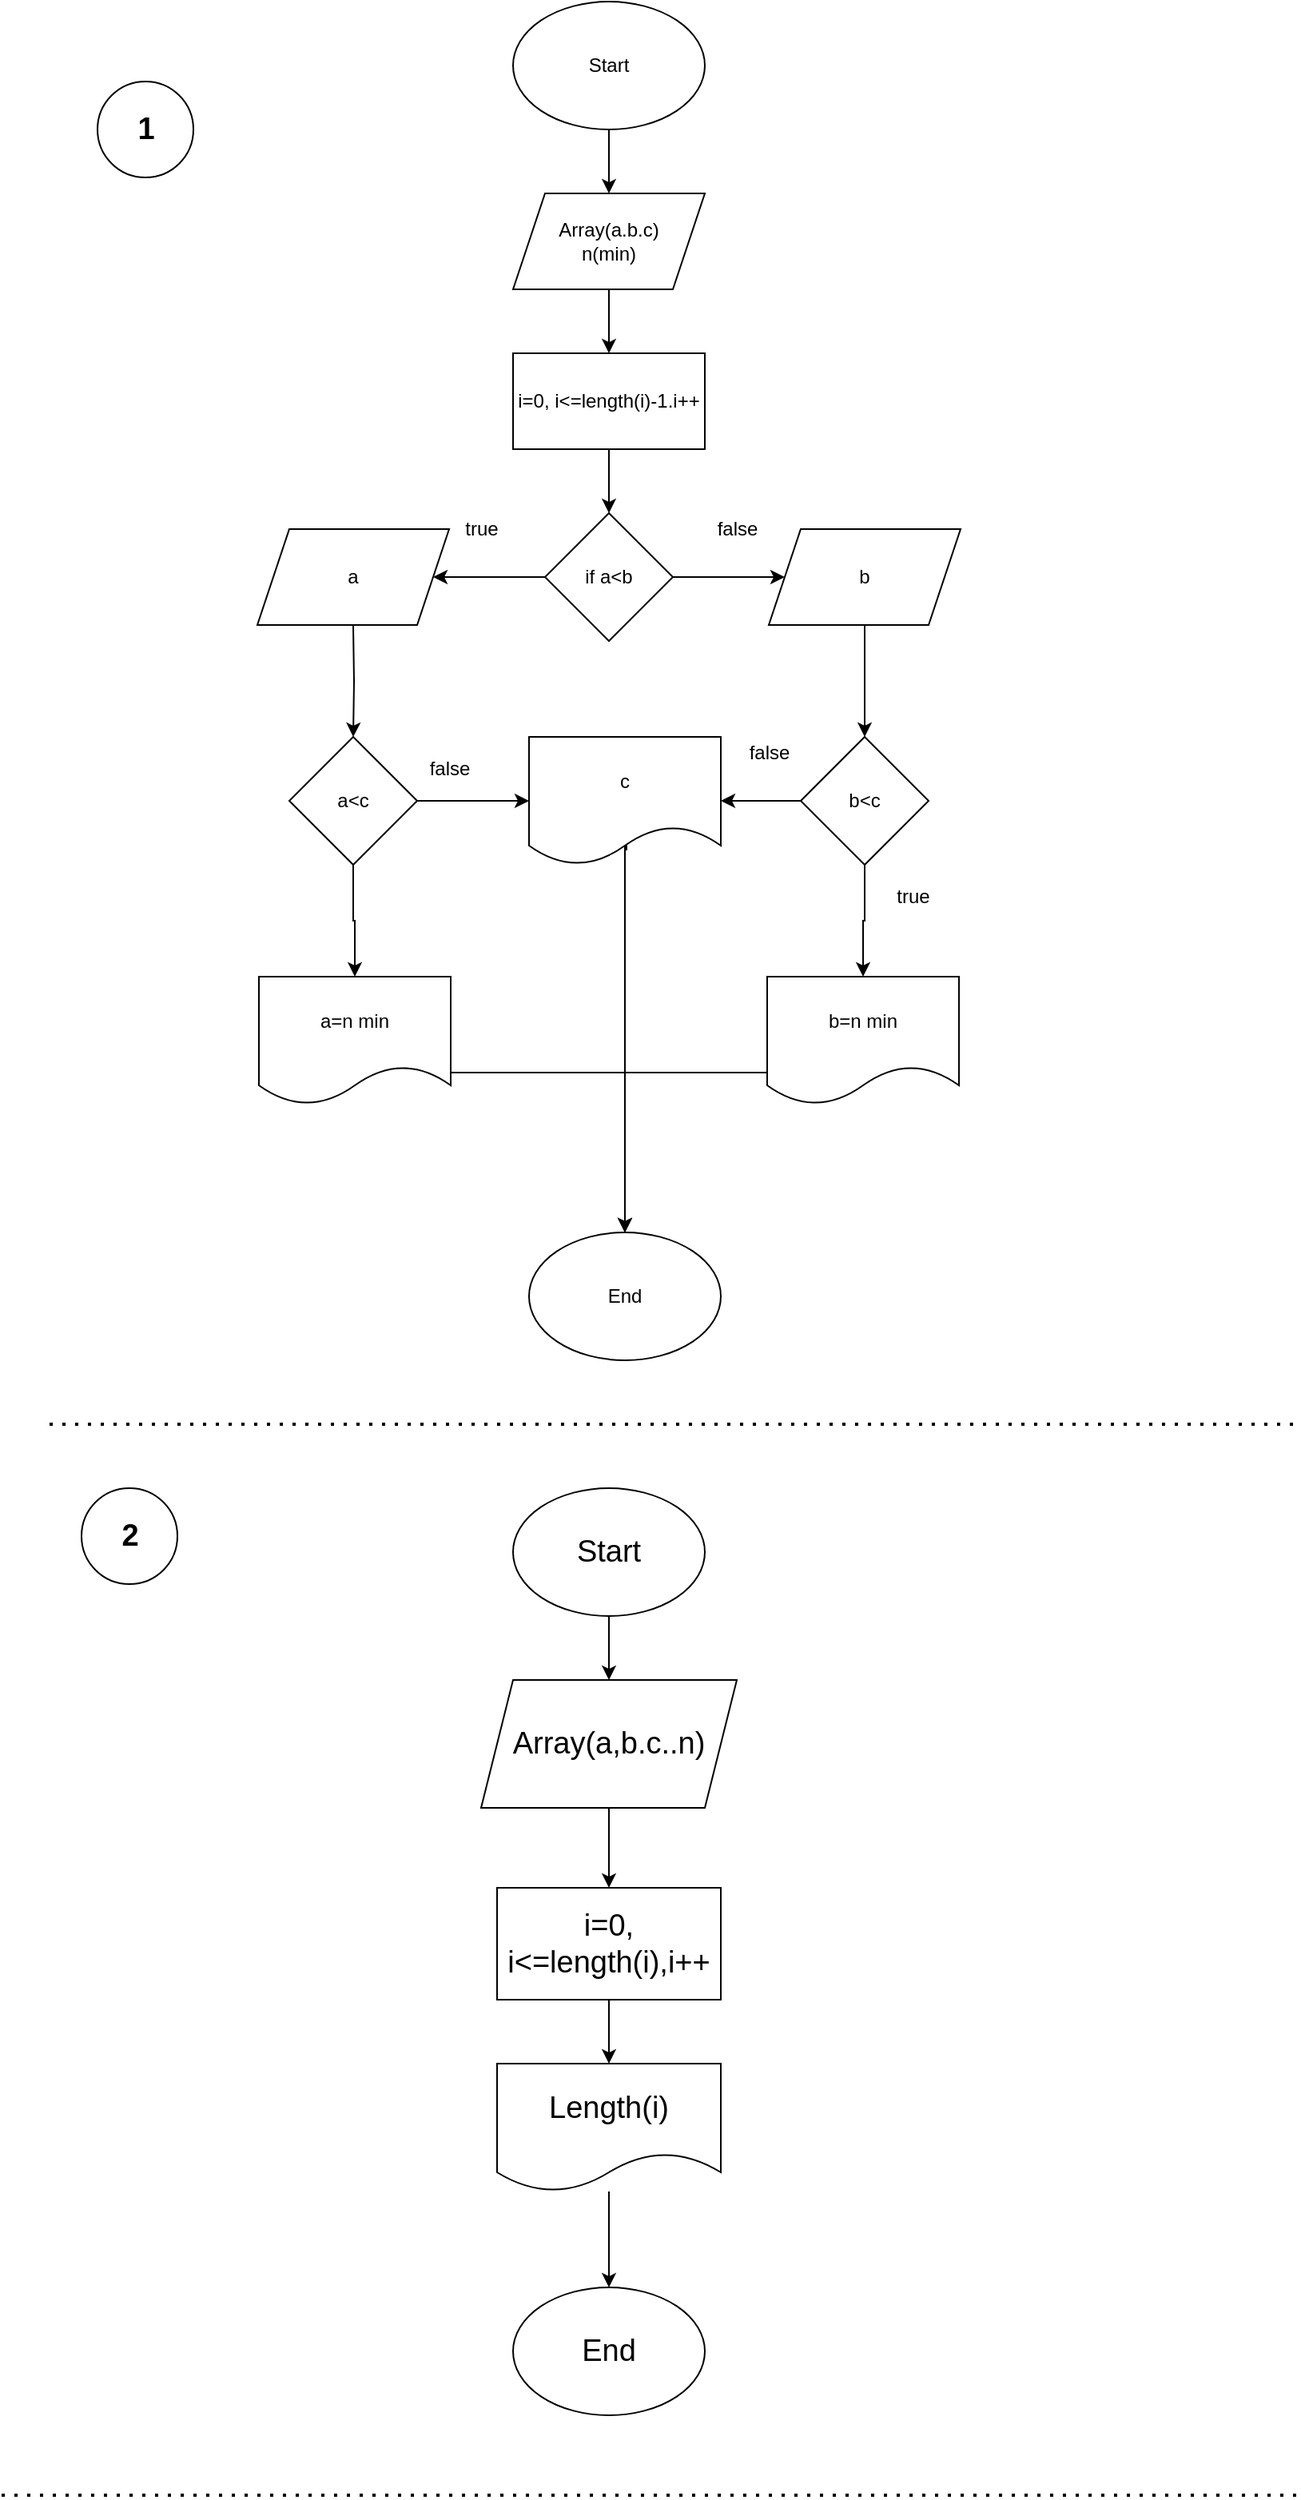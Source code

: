 <mxfile version="20.8.3" type="github"><diagram id="Dt4G2jAZIFoe4cbD_wTH" name="Page-1"><mxGraphModel dx="1114" dy="616" grid="1" gridSize="10" guides="1" tooltips="1" connect="1" arrows="1" fold="1" page="1" pageScale="1" pageWidth="827" pageHeight="1169" math="0" shadow="0"><root><mxCell id="0"/><mxCell id="1" parent="0"/><mxCell id="2oZyu04fUDeL9Q03xQJO-46" value="" style="ellipse;whiteSpace=wrap;html=1;aspect=fixed;fontSize=19;" parent="1" vertex="1"><mxGeometry x="70" y="80" width="60" height="60" as="geometry"/></mxCell><mxCell id="2oZyu04fUDeL9Q03xQJO-3" value="" style="edgeStyle=orthogonalEdgeStyle;rounded=0;orthogonalLoop=1;jettySize=auto;html=1;" parent="1" source="2oZyu04fUDeL9Q03xQJO-1" target="2oZyu04fUDeL9Q03xQJO-2" edge="1"><mxGeometry relative="1" as="geometry"/></mxCell><mxCell id="2oZyu04fUDeL9Q03xQJO-1" value="Start" style="ellipse;whiteSpace=wrap;html=1;" parent="1" vertex="1"><mxGeometry x="330" y="30" width="120" height="80" as="geometry"/></mxCell><mxCell id="2oZyu04fUDeL9Q03xQJO-5" value="" style="edgeStyle=orthogonalEdgeStyle;rounded=0;orthogonalLoop=1;jettySize=auto;html=1;" parent="1" source="2oZyu04fUDeL9Q03xQJO-2" target="2oZyu04fUDeL9Q03xQJO-4" edge="1"><mxGeometry relative="1" as="geometry"/></mxCell><mxCell id="2oZyu04fUDeL9Q03xQJO-2" value="Array(a.b.c)&lt;br&gt;n(min)" style="shape=parallelogram;perimeter=parallelogramPerimeter;whiteSpace=wrap;html=1;fixedSize=1;" parent="1" vertex="1"><mxGeometry x="330" y="150" width="120" height="60" as="geometry"/></mxCell><mxCell id="2oZyu04fUDeL9Q03xQJO-7" value="" style="edgeStyle=orthogonalEdgeStyle;rounded=0;orthogonalLoop=1;jettySize=auto;html=1;" parent="1" source="2oZyu04fUDeL9Q03xQJO-4" edge="1"><mxGeometry relative="1" as="geometry"><mxPoint x="390" y="350" as="targetPoint"/></mxGeometry></mxCell><mxCell id="2oZyu04fUDeL9Q03xQJO-4" value="i=0, i&amp;lt;=length(i)-1.i++" style="rounded=0;whiteSpace=wrap;html=1;" parent="1" vertex="1"><mxGeometry x="330" y="250" width="120" height="60" as="geometry"/></mxCell><mxCell id="2oZyu04fUDeL9Q03xQJO-13" value="" style="edgeStyle=orthogonalEdgeStyle;rounded=0;orthogonalLoop=1;jettySize=auto;html=1;" parent="1" source="2oZyu04fUDeL9Q03xQJO-8" edge="1"><mxGeometry relative="1" as="geometry"><mxPoint x="280" y="390" as="targetPoint"/></mxGeometry></mxCell><mxCell id="2oZyu04fUDeL9Q03xQJO-14" value="" style="edgeStyle=orthogonalEdgeStyle;rounded=0;orthogonalLoop=1;jettySize=auto;html=1;" parent="1" source="2oZyu04fUDeL9Q03xQJO-8" edge="1"><mxGeometry relative="1" as="geometry"><mxPoint x="500" y="390" as="targetPoint"/></mxGeometry></mxCell><mxCell id="2oZyu04fUDeL9Q03xQJO-8" value="if a&amp;lt;b" style="rhombus;whiteSpace=wrap;html=1;" parent="1" vertex="1"><mxGeometry x="350" y="350" width="80" height="80" as="geometry"/></mxCell><mxCell id="2oZyu04fUDeL9Q03xQJO-22" value="" style="edgeStyle=orthogonalEdgeStyle;rounded=0;orthogonalLoop=1;jettySize=auto;html=1;" parent="1" target="2oZyu04fUDeL9Q03xQJO-21" edge="1"><mxGeometry relative="1" as="geometry"><mxPoint x="230" y="420" as="sourcePoint"/></mxGeometry></mxCell><mxCell id="2oZyu04fUDeL9Q03xQJO-19" value="true" style="text;html=1;align=center;verticalAlign=middle;resizable=0;points=[];autosize=1;strokeColor=none;fillColor=none;" parent="1" vertex="1"><mxGeometry x="290" y="345" width="40" height="30" as="geometry"/></mxCell><mxCell id="2oZyu04fUDeL9Q03xQJO-20" value="false" style="text;html=1;align=center;verticalAlign=middle;resizable=0;points=[];autosize=1;strokeColor=none;fillColor=none;" parent="1" vertex="1"><mxGeometry x="445" y="345" width="50" height="30" as="geometry"/></mxCell><mxCell id="2oZyu04fUDeL9Q03xQJO-27" value="" style="edgeStyle=orthogonalEdgeStyle;rounded=0;orthogonalLoop=1;jettySize=auto;html=1;" parent="1" source="2oZyu04fUDeL9Q03xQJO-21" target="2oZyu04fUDeL9Q03xQJO-23" edge="1"><mxGeometry relative="1" as="geometry"/></mxCell><mxCell id="2oZyu04fUDeL9Q03xQJO-28" value="" style="edgeStyle=orthogonalEdgeStyle;rounded=0;orthogonalLoop=1;jettySize=auto;html=1;" parent="1" source="2oZyu04fUDeL9Q03xQJO-21" target="2oZyu04fUDeL9Q03xQJO-24" edge="1"><mxGeometry relative="1" as="geometry"/></mxCell><mxCell id="2oZyu04fUDeL9Q03xQJO-21" value="a&amp;lt;c" style="rhombus;whiteSpace=wrap;html=1;" parent="1" vertex="1"><mxGeometry x="190" y="490" width="80" height="80" as="geometry"/></mxCell><mxCell id="2oZyu04fUDeL9Q03xQJO-40" style="edgeStyle=orthogonalEdgeStyle;rounded=0;orthogonalLoop=1;jettySize=auto;html=1;exitX=1;exitY=0.75;exitDx=0;exitDy=0;" parent="1" source="2oZyu04fUDeL9Q03xQJO-23" target="2oZyu04fUDeL9Q03xQJO-39" edge="1"><mxGeometry relative="1" as="geometry"/></mxCell><mxCell id="2oZyu04fUDeL9Q03xQJO-23" value="a=n min" style="shape=document;whiteSpace=wrap;html=1;boundedLbl=1;" parent="1" vertex="1"><mxGeometry x="171" y="640" width="120" height="80" as="geometry"/></mxCell><mxCell id="2oZyu04fUDeL9Q03xQJO-41" style="edgeStyle=orthogonalEdgeStyle;rounded=0;orthogonalLoop=1;jettySize=auto;html=1;exitX=0.508;exitY=0.888;exitDx=0;exitDy=0;exitPerimeter=0;" parent="1" source="2oZyu04fUDeL9Q03xQJO-24" edge="1"><mxGeometry relative="1" as="geometry"><mxPoint x="400" y="800" as="targetPoint"/><Array as="points"><mxPoint x="401" y="550"/><mxPoint x="400" y="550"/></Array></mxGeometry></mxCell><mxCell id="2oZyu04fUDeL9Q03xQJO-24" value="c" style="shape=document;whiteSpace=wrap;html=1;boundedLbl=1;" parent="1" vertex="1"><mxGeometry x="340" y="490" width="120" height="80" as="geometry"/></mxCell><mxCell id="2oZyu04fUDeL9Q03xQJO-32" value="" style="edgeStyle=orthogonalEdgeStyle;rounded=0;orthogonalLoop=1;jettySize=auto;html=1;" parent="1" source="2oZyu04fUDeL9Q03xQJO-25" target="2oZyu04fUDeL9Q03xQJO-29" edge="1"><mxGeometry relative="1" as="geometry"/></mxCell><mxCell id="2oZyu04fUDeL9Q03xQJO-25" value="b" style="shape=parallelogram;perimeter=parallelogramPerimeter;whiteSpace=wrap;html=1;fixedSize=1;" parent="1" vertex="1"><mxGeometry x="490" y="360" width="120" height="60" as="geometry"/></mxCell><mxCell id="2oZyu04fUDeL9Q03xQJO-26" value="a" style="shape=parallelogram;perimeter=parallelogramPerimeter;whiteSpace=wrap;html=1;fixedSize=1;" parent="1" vertex="1"><mxGeometry x="170" y="360" width="120" height="60" as="geometry"/></mxCell><mxCell id="2oZyu04fUDeL9Q03xQJO-34" value="" style="edgeStyle=orthogonalEdgeStyle;rounded=0;orthogonalLoop=1;jettySize=auto;html=1;" parent="1" source="2oZyu04fUDeL9Q03xQJO-29" target="2oZyu04fUDeL9Q03xQJO-33" edge="1"><mxGeometry relative="1" as="geometry"/></mxCell><mxCell id="2oZyu04fUDeL9Q03xQJO-35" value="" style="edgeStyle=orthogonalEdgeStyle;rounded=0;orthogonalLoop=1;jettySize=auto;html=1;" parent="1" source="2oZyu04fUDeL9Q03xQJO-29" target="2oZyu04fUDeL9Q03xQJO-24" edge="1"><mxGeometry relative="1" as="geometry"/></mxCell><mxCell id="2oZyu04fUDeL9Q03xQJO-29" value="b&amp;lt;c" style="rhombus;whiteSpace=wrap;html=1;" parent="1" vertex="1"><mxGeometry x="510" y="490" width="80" height="80" as="geometry"/></mxCell><mxCell id="2oZyu04fUDeL9Q03xQJO-42" style="edgeStyle=orthogonalEdgeStyle;rounded=0;orthogonalLoop=1;jettySize=auto;html=1;exitX=0;exitY=0.75;exitDx=0;exitDy=0;entryX=0.5;entryY=0;entryDx=0;entryDy=0;" parent="1" source="2oZyu04fUDeL9Q03xQJO-33" target="2oZyu04fUDeL9Q03xQJO-39" edge="1"><mxGeometry relative="1" as="geometry"/></mxCell><mxCell id="2oZyu04fUDeL9Q03xQJO-33" value="b=n min" style="shape=document;whiteSpace=wrap;html=1;boundedLbl=1;" parent="1" vertex="1"><mxGeometry x="489" y="640" width="120" height="80" as="geometry"/></mxCell><mxCell id="2oZyu04fUDeL9Q03xQJO-36" value="true" style="text;html=1;align=center;verticalAlign=middle;resizable=0;points=[];autosize=1;strokeColor=none;fillColor=none;" parent="1" vertex="1"><mxGeometry x="560" y="575" width="40" height="30" as="geometry"/></mxCell><mxCell id="2oZyu04fUDeL9Q03xQJO-37" value="false" style="text;html=1;align=center;verticalAlign=middle;resizable=0;points=[];autosize=1;strokeColor=none;fillColor=none;" parent="1" vertex="1"><mxGeometry x="265" y="495" width="50" height="30" as="geometry"/></mxCell><mxCell id="2oZyu04fUDeL9Q03xQJO-38" value="false" style="text;html=1;align=center;verticalAlign=middle;resizable=0;points=[];autosize=1;strokeColor=none;fillColor=none;" parent="1" vertex="1"><mxGeometry x="465" y="485" width="50" height="30" as="geometry"/></mxCell><mxCell id="2oZyu04fUDeL9Q03xQJO-39" value="End" style="ellipse;whiteSpace=wrap;html=1;" parent="1" vertex="1"><mxGeometry x="340" y="800" width="120" height="80" as="geometry"/></mxCell><mxCell id="2oZyu04fUDeL9Q03xQJO-44" value="&lt;b&gt;&lt;font style=&quot;font-size: 19px;&quot;&gt;1&lt;/font&gt;&lt;/b&gt;" style="text;html=1;align=center;verticalAlign=middle;resizable=0;points=[];autosize=1;strokeColor=none;fillColor=none;" parent="1" vertex="1"><mxGeometry x="85" y="90" width="30" height="40" as="geometry"/></mxCell><mxCell id="2oZyu04fUDeL9Q03xQJO-47" value="" style="endArrow=none;dashed=1;html=1;dashPattern=1 3;strokeWidth=2;rounded=0;fontSize=19;" parent="1" edge="1"><mxGeometry width="50" height="50" relative="1" as="geometry"><mxPoint x="40" y="920" as="sourcePoint"/><mxPoint x="820" y="920" as="targetPoint"/></mxGeometry></mxCell><mxCell id="2oZyu04fUDeL9Q03xQJO-48" value="" style="ellipse;whiteSpace=wrap;html=1;aspect=fixed;fontSize=19;" parent="1" vertex="1"><mxGeometry x="60" y="960" width="60" height="60" as="geometry"/></mxCell><mxCell id="2oZyu04fUDeL9Q03xQJO-49" value="&lt;b&gt;&lt;font style=&quot;font-size: 19px;&quot;&gt;2&lt;/font&gt;&lt;/b&gt;" style="text;html=1;align=center;verticalAlign=middle;resizable=0;points=[];autosize=1;strokeColor=none;fillColor=none;" parent="1" vertex="1"><mxGeometry x="75" y="970" width="30" height="40" as="geometry"/></mxCell><mxCell id="2oZyu04fUDeL9Q03xQJO-52" value="" style="edgeStyle=orthogonalEdgeStyle;rounded=0;orthogonalLoop=1;jettySize=auto;html=1;fontSize=19;" parent="1" source="2oZyu04fUDeL9Q03xQJO-50" target="2oZyu04fUDeL9Q03xQJO-51" edge="1"><mxGeometry relative="1" as="geometry"/></mxCell><mxCell id="2oZyu04fUDeL9Q03xQJO-50" value="Start" style="ellipse;whiteSpace=wrap;html=1;fontSize=19;" parent="1" vertex="1"><mxGeometry x="330" y="960" width="120" height="80" as="geometry"/></mxCell><mxCell id="2oZyu04fUDeL9Q03xQJO-54" value="" style="edgeStyle=orthogonalEdgeStyle;rounded=0;orthogonalLoop=1;jettySize=auto;html=1;fontSize=19;" parent="1" source="2oZyu04fUDeL9Q03xQJO-51" target="2oZyu04fUDeL9Q03xQJO-53" edge="1"><mxGeometry relative="1" as="geometry"/></mxCell><mxCell id="2oZyu04fUDeL9Q03xQJO-51" value="Array(a,b.c..n)" style="shape=parallelogram;perimeter=parallelogramPerimeter;whiteSpace=wrap;html=1;fixedSize=1;fontSize=19;" parent="1" vertex="1"><mxGeometry x="310" y="1080" width="160" height="80" as="geometry"/></mxCell><mxCell id="2oZyu04fUDeL9Q03xQJO-56" value="" style="edgeStyle=orthogonalEdgeStyle;rounded=0;orthogonalLoop=1;jettySize=auto;html=1;fontSize=19;" parent="1" source="2oZyu04fUDeL9Q03xQJO-53" target="2oZyu04fUDeL9Q03xQJO-55" edge="1"><mxGeometry relative="1" as="geometry"/></mxCell><mxCell id="2oZyu04fUDeL9Q03xQJO-53" value="i=0, i&amp;lt;=length(i),i++" style="rounded=0;whiteSpace=wrap;html=1;fontSize=19;" parent="1" vertex="1"><mxGeometry x="320" y="1210" width="140" height="70" as="geometry"/></mxCell><mxCell id="2oZyu04fUDeL9Q03xQJO-58" value="" style="edgeStyle=orthogonalEdgeStyle;rounded=0;orthogonalLoop=1;jettySize=auto;html=1;fontSize=19;" parent="1" source="2oZyu04fUDeL9Q03xQJO-55" target="2oZyu04fUDeL9Q03xQJO-57" edge="1"><mxGeometry relative="1" as="geometry"/></mxCell><mxCell id="2oZyu04fUDeL9Q03xQJO-55" value="Length(i)" style="shape=document;whiteSpace=wrap;html=1;boundedLbl=1;fontSize=19;" parent="1" vertex="1"><mxGeometry x="320" y="1320" width="140" height="80" as="geometry"/></mxCell><mxCell id="2oZyu04fUDeL9Q03xQJO-57" value="End" style="ellipse;whiteSpace=wrap;html=1;fontSize=19;" parent="1" vertex="1"><mxGeometry x="330" y="1460" width="120" height="80" as="geometry"/></mxCell><mxCell id="Q_SUThobSZhprMIiYFV8-3" value="" style="endArrow=none;dashed=1;html=1;dashPattern=1 3;strokeWidth=2;rounded=0;" edge="1" parent="1"><mxGeometry width="50" height="50" relative="1" as="geometry"><mxPoint x="10" y="1590" as="sourcePoint"/><mxPoint x="820" y="1590" as="targetPoint"/></mxGeometry></mxCell></root></mxGraphModel></diagram></mxfile>